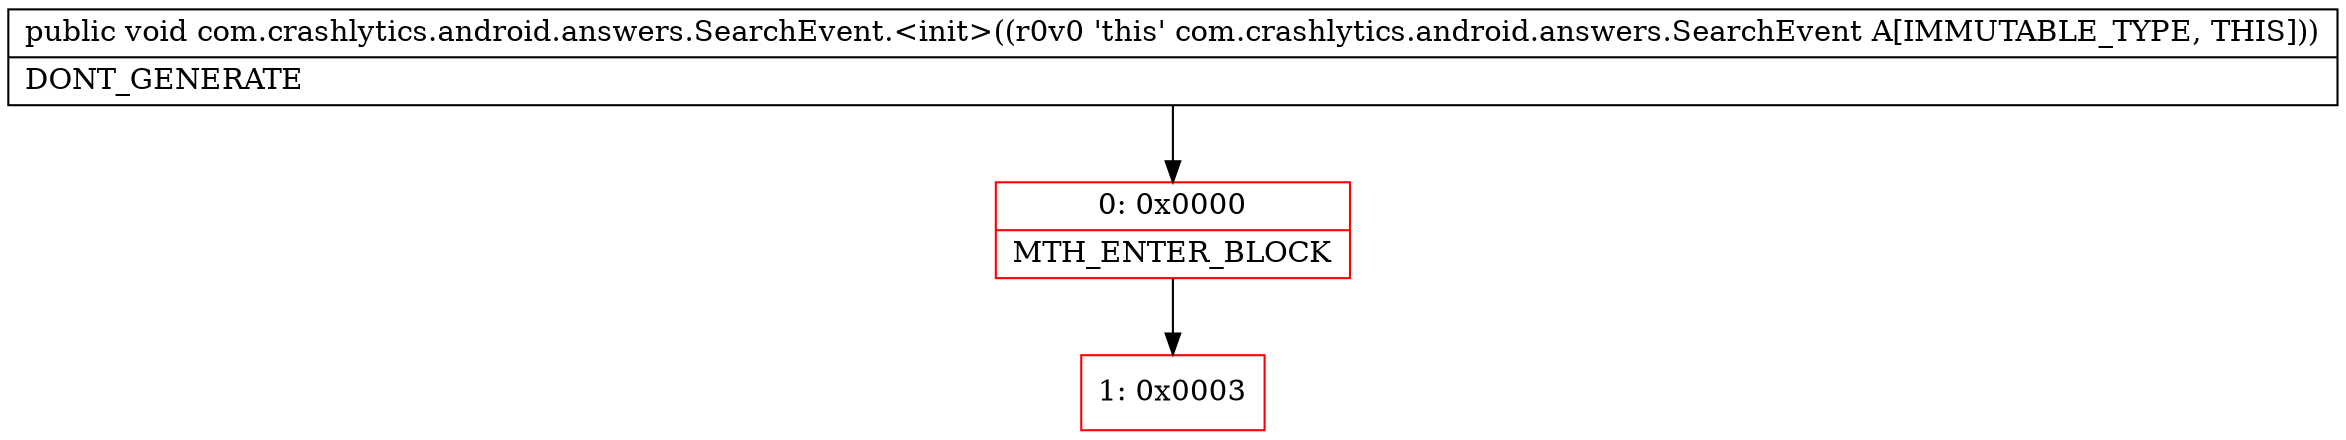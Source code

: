 digraph "CFG forcom.crashlytics.android.answers.SearchEvent.\<init\>()V" {
subgraph cluster_Region_1381815232 {
label = "R(0)";
node [shape=record,color=blue];
}
Node_0 [shape=record,color=red,label="{0\:\ 0x0000|MTH_ENTER_BLOCK\l}"];
Node_1 [shape=record,color=red,label="{1\:\ 0x0003}"];
MethodNode[shape=record,label="{public void com.crashlytics.android.answers.SearchEvent.\<init\>((r0v0 'this' com.crashlytics.android.answers.SearchEvent A[IMMUTABLE_TYPE, THIS]))  | DONT_GENERATE\l}"];
MethodNode -> Node_0;
Node_0 -> Node_1;
}

